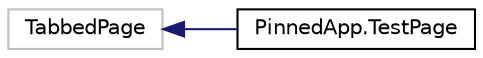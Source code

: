 digraph "Graphical Class Hierarchy"
{
  edge [fontname="Helvetica",fontsize="10",labelfontname="Helvetica",labelfontsize="10"];
  node [fontname="Helvetica",fontsize="10",shape=record];
  rankdir="LR";
  Node39 [label="TabbedPage",height=0.2,width=0.4,color="grey75", fillcolor="white", style="filled"];
  Node39 -> Node0 [dir="back",color="midnightblue",fontsize="10",style="solid",fontname="Helvetica"];
  Node0 [label="PinnedApp.TestPage",height=0.2,width=0.4,color="black", fillcolor="white", style="filled",URL="$class_pinned_app_1_1_test_page.html"];
}
